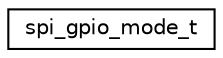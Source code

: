 digraph "Graphical Class Hierarchy"
{
 // LATEX_PDF_SIZE
  edge [fontname="Helvetica",fontsize="10",labelfontname="Helvetica",labelfontsize="10"];
  node [fontname="Helvetica",fontsize="10",shape=record];
  rankdir="LR";
  Node0 [label="spi_gpio_mode_t",height=0.2,width=0.4,color="black", fillcolor="white", style="filled",URL="$structspi__gpio__mode__t.html",tooltip="SPI gpio mode."];
}

